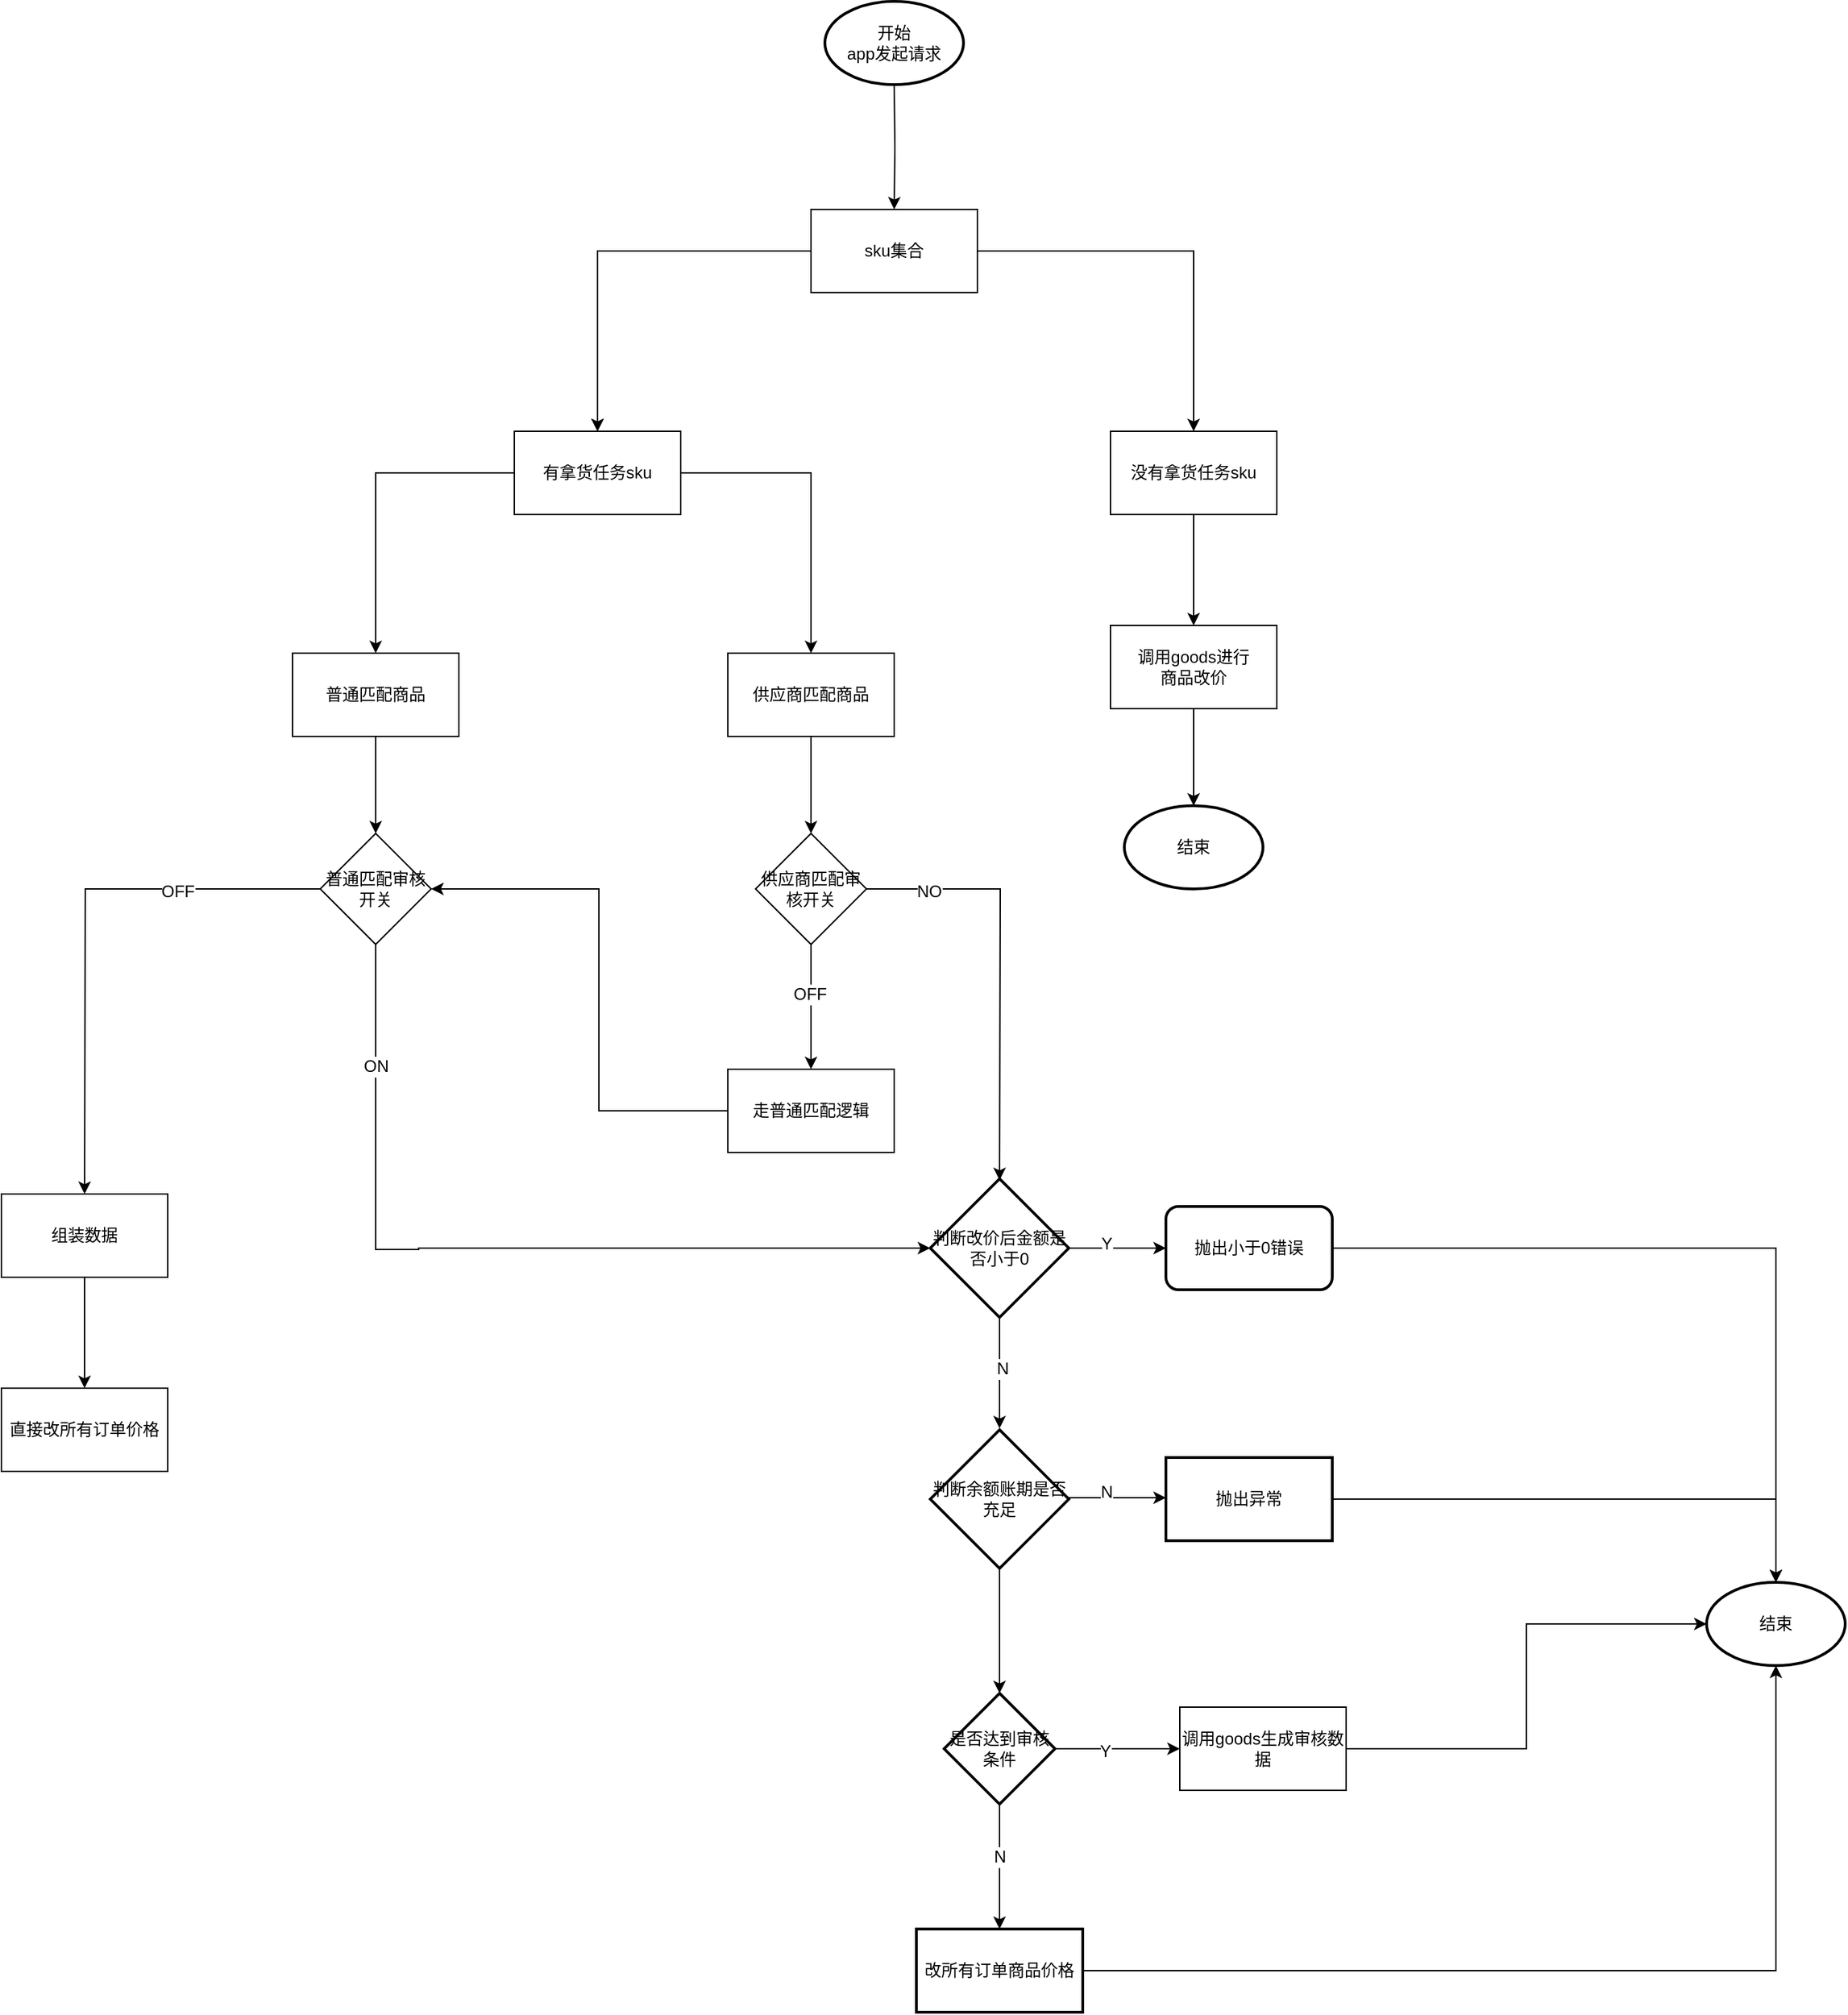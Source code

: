 <mxfile version="22.1.0" type="github">
  <diagram name="第 1 页" id="bine2cX4gsOpG5Ys-mz4">
    <mxGraphModel dx="1994" dy="602" grid="1" gridSize="10" guides="1" tooltips="1" connect="1" arrows="1" fold="1" page="1" pageScale="1" pageWidth="827" pageHeight="1169" math="0" shadow="0">
      <root>
        <mxCell id="0" />
        <mxCell id="1" parent="0" />
        <mxCell id="95OTykpPr1zENCsGVvWN-3" value="" style="edgeStyle=orthogonalEdgeStyle;rounded=0;orthogonalLoop=1;jettySize=auto;html=1;" edge="1" parent="1" target="95OTykpPr1zENCsGVvWN-2">
          <mxGeometry relative="1" as="geometry">
            <mxPoint x="414" y="130" as="sourcePoint" />
          </mxGeometry>
        </mxCell>
        <mxCell id="95OTykpPr1zENCsGVvWN-5" value="" style="edgeStyle=orthogonalEdgeStyle;rounded=0;orthogonalLoop=1;jettySize=auto;html=1;" edge="1" parent="1" source="95OTykpPr1zENCsGVvWN-2" target="95OTykpPr1zENCsGVvWN-4">
          <mxGeometry relative="1" as="geometry" />
        </mxCell>
        <mxCell id="95OTykpPr1zENCsGVvWN-6" value="" style="edgeStyle=orthogonalEdgeStyle;rounded=0;orthogonalLoop=1;jettySize=auto;html=1;" edge="1" parent="1" source="95OTykpPr1zENCsGVvWN-2" target="95OTykpPr1zENCsGVvWN-4">
          <mxGeometry relative="1" as="geometry" />
        </mxCell>
        <mxCell id="95OTykpPr1zENCsGVvWN-8" value="" style="edgeStyle=orthogonalEdgeStyle;rounded=0;orthogonalLoop=1;jettySize=auto;html=1;" edge="1" parent="1" source="95OTykpPr1zENCsGVvWN-2" target="95OTykpPr1zENCsGVvWN-7">
          <mxGeometry relative="1" as="geometry" />
        </mxCell>
        <mxCell id="95OTykpPr1zENCsGVvWN-2" value="sku集合" style="whiteSpace=wrap;html=1;" vertex="1" parent="1">
          <mxGeometry x="354" y="220" width="120" height="60" as="geometry" />
        </mxCell>
        <mxCell id="95OTykpPr1zENCsGVvWN-14" value="" style="edgeStyle=orthogonalEdgeStyle;rounded=0;orthogonalLoop=1;jettySize=auto;html=1;" edge="1" parent="1" source="95OTykpPr1zENCsGVvWN-4" target="95OTykpPr1zENCsGVvWN-13">
          <mxGeometry relative="1" as="geometry" />
        </mxCell>
        <mxCell id="95OTykpPr1zENCsGVvWN-16" value="" style="edgeStyle=orthogonalEdgeStyle;rounded=0;orthogonalLoop=1;jettySize=auto;html=1;" edge="1" parent="1" source="95OTykpPr1zENCsGVvWN-4" target="95OTykpPr1zENCsGVvWN-15">
          <mxGeometry relative="1" as="geometry" />
        </mxCell>
        <mxCell id="95OTykpPr1zENCsGVvWN-4" value="有拿货任务sku" style="whiteSpace=wrap;html=1;" vertex="1" parent="1">
          <mxGeometry x="140" y="380" width="120" height="60" as="geometry" />
        </mxCell>
        <mxCell id="95OTykpPr1zENCsGVvWN-10" value="" style="edgeStyle=orthogonalEdgeStyle;rounded=0;orthogonalLoop=1;jettySize=auto;html=1;" edge="1" parent="1" source="95OTykpPr1zENCsGVvWN-7" target="95OTykpPr1zENCsGVvWN-9">
          <mxGeometry relative="1" as="geometry" />
        </mxCell>
        <mxCell id="95OTykpPr1zENCsGVvWN-7" value="没有拿货任务sku" style="whiteSpace=wrap;html=1;" vertex="1" parent="1">
          <mxGeometry x="570" y="380" width="120" height="60" as="geometry" />
        </mxCell>
        <mxCell id="95OTykpPr1zENCsGVvWN-12" value="" style="edgeStyle=orthogonalEdgeStyle;rounded=0;orthogonalLoop=1;jettySize=auto;html=1;" edge="1" parent="1" source="95OTykpPr1zENCsGVvWN-9">
          <mxGeometry relative="1" as="geometry">
            <mxPoint x="630" y="650" as="targetPoint" />
          </mxGeometry>
        </mxCell>
        <mxCell id="95OTykpPr1zENCsGVvWN-9" value="调用goods进行&lt;br&gt;商品改价" style="whiteSpace=wrap;html=1;" vertex="1" parent="1">
          <mxGeometry x="570" y="520" width="120" height="60" as="geometry" />
        </mxCell>
        <mxCell id="95OTykpPr1zENCsGVvWN-20" value="" style="edgeStyle=orthogonalEdgeStyle;rounded=0;orthogonalLoop=1;jettySize=auto;html=1;fontFamily=Helvetica;fontSize=12;fontColor=default;" edge="1" parent="1" source="95OTykpPr1zENCsGVvWN-13" target="95OTykpPr1zENCsGVvWN-19">
          <mxGeometry relative="1" as="geometry" />
        </mxCell>
        <mxCell id="95OTykpPr1zENCsGVvWN-13" value="普通匹配商品" style="whiteSpace=wrap;html=1;" vertex="1" parent="1">
          <mxGeometry x="-20" y="540" width="120" height="60" as="geometry" />
        </mxCell>
        <mxCell id="95OTykpPr1zENCsGVvWN-18" value="" style="edgeStyle=orthogonalEdgeStyle;rounded=0;orthogonalLoop=1;jettySize=auto;html=1;fontFamily=Helvetica;fontSize=12;fontColor=default;" edge="1" parent="1" source="95OTykpPr1zENCsGVvWN-15" target="95OTykpPr1zENCsGVvWN-17">
          <mxGeometry relative="1" as="geometry" />
        </mxCell>
        <mxCell id="95OTykpPr1zENCsGVvWN-15" value="供应商匹配商品" style="whiteSpace=wrap;html=1;" vertex="1" parent="1">
          <mxGeometry x="294" y="540" width="120" height="60" as="geometry" />
        </mxCell>
        <mxCell id="95OTykpPr1zENCsGVvWN-22" value="" style="edgeStyle=orthogonalEdgeStyle;rounded=0;orthogonalLoop=1;jettySize=auto;html=1;fontFamily=Helvetica;fontSize=12;fontColor=default;" edge="1" parent="1" source="95OTykpPr1zENCsGVvWN-17">
          <mxGeometry relative="1" as="geometry">
            <mxPoint x="490" y="920" as="targetPoint" />
          </mxGeometry>
        </mxCell>
        <mxCell id="95OTykpPr1zENCsGVvWN-80" value="NO" style="edgeLabel;html=1;align=center;verticalAlign=middle;resizable=0;points=[];fontSize=12;fontFamily=Helvetica;fontColor=default;" vertex="1" connectable="0" parent="95OTykpPr1zENCsGVvWN-22">
          <mxGeometry x="-0.706" y="-2" relative="1" as="geometry">
            <mxPoint as="offset" />
          </mxGeometry>
        </mxCell>
        <mxCell id="95OTykpPr1zENCsGVvWN-24" value="" style="edgeStyle=orthogonalEdgeStyle;rounded=0;orthogonalLoop=1;jettySize=auto;html=1;fontFamily=Helvetica;fontSize=12;fontColor=default;" edge="1" parent="1" source="95OTykpPr1zENCsGVvWN-17" target="95OTykpPr1zENCsGVvWN-23">
          <mxGeometry relative="1" as="geometry" />
        </mxCell>
        <mxCell id="95OTykpPr1zENCsGVvWN-26" value="OFF" style="edgeLabel;html=1;align=center;verticalAlign=middle;resizable=0;points=[];fontSize=12;fontFamily=Helvetica;fontColor=default;" vertex="1" connectable="0" parent="95OTykpPr1zENCsGVvWN-24">
          <mxGeometry x="-0.2" y="-1" relative="1" as="geometry">
            <mxPoint as="offset" />
          </mxGeometry>
        </mxCell>
        <mxCell id="95OTykpPr1zENCsGVvWN-17" value="供应商匹配审核开关" style="rhombus;whiteSpace=wrap;html=1;" vertex="1" parent="1">
          <mxGeometry x="314" y="670" width="80" height="80" as="geometry" />
        </mxCell>
        <mxCell id="95OTykpPr1zENCsGVvWN-28" value="" style="edgeStyle=orthogonalEdgeStyle;rounded=0;orthogonalLoop=1;jettySize=auto;html=1;fontFamily=Helvetica;fontSize=12;fontColor=default;" edge="1" parent="1" source="95OTykpPr1zENCsGVvWN-19">
          <mxGeometry relative="1" as="geometry">
            <mxPoint x="-170" y="930" as="targetPoint" />
          </mxGeometry>
        </mxCell>
        <mxCell id="95OTykpPr1zENCsGVvWN-31" value="OFF" style="edgeLabel;html=1;align=center;verticalAlign=middle;resizable=0;points=[];fontSize=12;fontFamily=Helvetica;fontColor=default;" vertex="1" connectable="0" parent="95OTykpPr1zENCsGVvWN-28">
          <mxGeometry x="-0.471" y="2" relative="1" as="geometry">
            <mxPoint as="offset" />
          </mxGeometry>
        </mxCell>
        <mxCell id="95OTykpPr1zENCsGVvWN-78" style="edgeStyle=orthogonalEdgeStyle;rounded=0;orthogonalLoop=1;jettySize=auto;html=1;fontFamily=Helvetica;fontSize=12;fontColor=default;entryX=0;entryY=0.5;entryDx=0;entryDy=0;entryPerimeter=0;" edge="1" parent="1" source="95OTykpPr1zENCsGVvWN-19" target="95OTykpPr1zENCsGVvWN-49">
          <mxGeometry relative="1" as="geometry">
            <mxPoint x="70" y="1080" as="targetPoint" />
            <Array as="points">
              <mxPoint x="40" y="970" />
              <mxPoint x="71" y="970" />
              <mxPoint x="440" y="969" />
            </Array>
          </mxGeometry>
        </mxCell>
        <mxCell id="95OTykpPr1zENCsGVvWN-79" value="ON" style="edgeLabel;html=1;align=center;verticalAlign=middle;resizable=0;points=[];fontSize=12;fontFamily=Helvetica;fontColor=default;" vertex="1" connectable="0" parent="95OTykpPr1zENCsGVvWN-78">
          <mxGeometry x="-0.717" relative="1" as="geometry">
            <mxPoint as="offset" />
          </mxGeometry>
        </mxCell>
        <mxCell id="95OTykpPr1zENCsGVvWN-19" value="普通匹配审核开关" style="rhombus;whiteSpace=wrap;html=1;" vertex="1" parent="1">
          <mxGeometry y="670" width="80" height="80" as="geometry" />
        </mxCell>
        <mxCell id="95OTykpPr1zENCsGVvWN-35" style="edgeStyle=orthogonalEdgeStyle;rounded=0;orthogonalLoop=1;jettySize=auto;html=1;fontFamily=Helvetica;fontSize=12;fontColor=default;entryX=1;entryY=0.5;entryDx=0;entryDy=0;" edge="1" parent="1" source="95OTykpPr1zENCsGVvWN-23" target="95OTykpPr1zENCsGVvWN-19">
          <mxGeometry relative="1" as="geometry">
            <mxPoint x="200" y="660" as="targetPoint" />
            <Array as="points">
              <mxPoint x="201" y="870" />
              <mxPoint x="201" y="710" />
            </Array>
          </mxGeometry>
        </mxCell>
        <mxCell id="95OTykpPr1zENCsGVvWN-23" value="走普通匹配逻辑" style="whiteSpace=wrap;html=1;" vertex="1" parent="1">
          <mxGeometry x="294" y="840" width="120" height="60" as="geometry" />
        </mxCell>
        <mxCell id="95OTykpPr1zENCsGVvWN-84" value="" style="edgeStyle=orthogonalEdgeStyle;rounded=0;orthogonalLoop=1;jettySize=auto;html=1;fontFamily=Helvetica;fontSize=12;fontColor=default;" edge="1" parent="1" source="95OTykpPr1zENCsGVvWN-29" target="95OTykpPr1zENCsGVvWN-83">
          <mxGeometry relative="1" as="geometry" />
        </mxCell>
        <mxCell id="95OTykpPr1zENCsGVvWN-29" value="组装数据" style="whiteSpace=wrap;html=1;" vertex="1" parent="1">
          <mxGeometry x="-230" y="930" width="120" height="60" as="geometry" />
        </mxCell>
        <mxCell id="95OTykpPr1zENCsGVvWN-37" value="调用goods生成审核数据" style="whiteSpace=wrap;html=1;" vertex="1" parent="1">
          <mxGeometry x="620" y="1300" width="120" height="60" as="geometry" />
        </mxCell>
        <mxCell id="95OTykpPr1zENCsGVvWN-45" value="开始&lt;br style=&quot;border-color: var(--border-color);&quot;&gt;app发起请求" style="strokeWidth=2;html=1;shape=mxgraph.flowchart.start_1;whiteSpace=wrap;strokeColor=default;align=center;verticalAlign=middle;fontFamily=Helvetica;fontSize=12;fontColor=default;fillColor=default;" vertex="1" parent="1">
          <mxGeometry x="364" y="70" width="100" height="60" as="geometry" />
        </mxCell>
        <mxCell id="95OTykpPr1zENCsGVvWN-47" value="结束" style="strokeWidth=2;html=1;shape=mxgraph.flowchart.start_1;whiteSpace=wrap;strokeColor=default;align=center;verticalAlign=middle;fontFamily=Helvetica;fontSize=12;fontColor=default;fillColor=default;" vertex="1" parent="1">
          <mxGeometry x="580" y="650" width="100" height="60" as="geometry" />
        </mxCell>
        <mxCell id="95OTykpPr1zENCsGVvWN-48" value="结束" style="strokeWidth=2;html=1;shape=mxgraph.flowchart.start_1;whiteSpace=wrap;strokeColor=default;align=center;verticalAlign=middle;fontFamily=Helvetica;fontSize=12;fontColor=default;fillColor=default;" vertex="1" parent="1">
          <mxGeometry x="1000" y="1210" width="100" height="60" as="geometry" />
        </mxCell>
        <mxCell id="95OTykpPr1zENCsGVvWN-54" value="" style="edgeStyle=orthogonalEdgeStyle;rounded=0;orthogonalLoop=1;jettySize=auto;html=1;fontFamily=Helvetica;fontSize=12;fontColor=default;" edge="1" parent="1" source="95OTykpPr1zENCsGVvWN-49" target="95OTykpPr1zENCsGVvWN-53">
          <mxGeometry relative="1" as="geometry" />
        </mxCell>
        <mxCell id="95OTykpPr1zENCsGVvWN-56" value="Y" style="edgeLabel;html=1;align=center;verticalAlign=middle;resizable=0;points=[];fontSize=12;fontFamily=Helvetica;fontColor=default;" vertex="1" connectable="0" parent="95OTykpPr1zENCsGVvWN-54">
          <mxGeometry x="-0.246" y="3" relative="1" as="geometry">
            <mxPoint as="offset" />
          </mxGeometry>
        </mxCell>
        <mxCell id="95OTykpPr1zENCsGVvWN-58" value="" style="edgeStyle=orthogonalEdgeStyle;rounded=0;orthogonalLoop=1;jettySize=auto;html=1;fontFamily=Helvetica;fontSize=12;fontColor=default;" edge="1" parent="1" source="95OTykpPr1zENCsGVvWN-49">
          <mxGeometry relative="1" as="geometry">
            <mxPoint x="490" y="1099" as="targetPoint" />
          </mxGeometry>
        </mxCell>
        <mxCell id="95OTykpPr1zENCsGVvWN-59" value="N" style="edgeLabel;html=1;align=center;verticalAlign=middle;resizable=0;points=[];fontSize=12;fontFamily=Helvetica;fontColor=default;" vertex="1" connectable="0" parent="95OTykpPr1zENCsGVvWN-58">
          <mxGeometry x="-0.094" y="2" relative="1" as="geometry">
            <mxPoint as="offset" />
          </mxGeometry>
        </mxCell>
        <mxCell id="95OTykpPr1zENCsGVvWN-49" value="判断改价后金额是否小于0" style="strokeWidth=2;html=1;shape=mxgraph.flowchart.decision;whiteSpace=wrap;strokeColor=default;align=center;verticalAlign=middle;fontFamily=Helvetica;fontSize=12;fontColor=default;fillColor=default;" vertex="1" parent="1">
          <mxGeometry x="440" y="919" width="100" height="100" as="geometry" />
        </mxCell>
        <mxCell id="95OTykpPr1zENCsGVvWN-53" value="抛出小于0错误" style="rounded=1;whiteSpace=wrap;html=1;strokeWidth=2;" vertex="1" parent="1">
          <mxGeometry x="610" y="939" width="120" height="60" as="geometry" />
        </mxCell>
        <mxCell id="95OTykpPr1zENCsGVvWN-61" value="" style="edgeStyle=orthogonalEdgeStyle;rounded=0;orthogonalLoop=1;jettySize=auto;html=1;fontFamily=Helvetica;fontSize=12;fontColor=default;" edge="1" parent="1">
          <mxGeometry relative="1" as="geometry">
            <mxPoint x="540" y="1149" as="sourcePoint" />
            <mxPoint x="610" y="1149" as="targetPoint" />
          </mxGeometry>
        </mxCell>
        <mxCell id="95OTykpPr1zENCsGVvWN-62" value="N" style="edgeLabel;html=1;align=center;verticalAlign=middle;resizable=0;points=[];fontSize=12;fontFamily=Helvetica;fontColor=default;" vertex="1" connectable="0" parent="95OTykpPr1zENCsGVvWN-61">
          <mxGeometry x="-0.225" y="4" relative="1" as="geometry">
            <mxPoint as="offset" />
          </mxGeometry>
        </mxCell>
        <mxCell id="95OTykpPr1zENCsGVvWN-69" value="" style="edgeStyle=orthogonalEdgeStyle;rounded=0;orthogonalLoop=1;jettySize=auto;html=1;fontFamily=Helvetica;fontSize=12;fontColor=default;" edge="1" parent="1" source="95OTykpPr1zENCsGVvWN-57" target="95OTykpPr1zENCsGVvWN-68">
          <mxGeometry relative="1" as="geometry" />
        </mxCell>
        <mxCell id="95OTykpPr1zENCsGVvWN-57" value="判断余额账期是否充足" style="strokeWidth=2;html=1;shape=mxgraph.flowchart.decision;whiteSpace=wrap;strokeColor=default;align=center;verticalAlign=middle;fontFamily=Helvetica;fontSize=12;fontColor=default;fillColor=default;" vertex="1" parent="1">
          <mxGeometry x="440" y="1100" width="100" height="100" as="geometry" />
        </mxCell>
        <mxCell id="95OTykpPr1zENCsGVvWN-66" style="edgeStyle=orthogonalEdgeStyle;rounded=0;orthogonalLoop=1;jettySize=auto;html=1;fontFamily=Helvetica;fontSize=12;fontColor=default;" edge="1" parent="1" source="95OTykpPr1zENCsGVvWN-60" target="95OTykpPr1zENCsGVvWN-48">
          <mxGeometry relative="1" as="geometry" />
        </mxCell>
        <mxCell id="95OTykpPr1zENCsGVvWN-60" value="抛出异常" style="whiteSpace=wrap;html=1;strokeWidth=2;" vertex="1" parent="1">
          <mxGeometry x="610" y="1120" width="120" height="60" as="geometry" />
        </mxCell>
        <mxCell id="95OTykpPr1zENCsGVvWN-65" style="edgeStyle=orthogonalEdgeStyle;rounded=0;orthogonalLoop=1;jettySize=auto;html=1;entryX=0.5;entryY=0;entryDx=0;entryDy=0;entryPerimeter=0;fontFamily=Helvetica;fontSize=12;fontColor=default;" edge="1" parent="1" source="95OTykpPr1zENCsGVvWN-53" target="95OTykpPr1zENCsGVvWN-48">
          <mxGeometry relative="1" as="geometry" />
        </mxCell>
        <mxCell id="95OTykpPr1zENCsGVvWN-70" style="edgeStyle=orthogonalEdgeStyle;rounded=0;orthogonalLoop=1;jettySize=auto;html=1;entryX=0;entryY=0.5;entryDx=0;entryDy=0;fontFamily=Helvetica;fontSize=12;fontColor=default;" edge="1" parent="1" source="95OTykpPr1zENCsGVvWN-68" target="95OTykpPr1zENCsGVvWN-37">
          <mxGeometry relative="1" as="geometry" />
        </mxCell>
        <mxCell id="95OTykpPr1zENCsGVvWN-71" value="Y" style="edgeLabel;html=1;align=center;verticalAlign=middle;resizable=0;points=[];fontSize=12;fontFamily=Helvetica;fontColor=default;" vertex="1" connectable="0" parent="95OTykpPr1zENCsGVvWN-70">
          <mxGeometry x="-0.215" y="-2" relative="1" as="geometry">
            <mxPoint as="offset" />
          </mxGeometry>
        </mxCell>
        <mxCell id="95OTykpPr1zENCsGVvWN-73" value="" style="edgeStyle=orthogonalEdgeStyle;rounded=0;orthogonalLoop=1;jettySize=auto;html=1;fontFamily=Helvetica;fontSize=12;fontColor=default;" edge="1" parent="1" source="95OTykpPr1zENCsGVvWN-68" target="95OTykpPr1zENCsGVvWN-72">
          <mxGeometry relative="1" as="geometry" />
        </mxCell>
        <mxCell id="95OTykpPr1zENCsGVvWN-74" value="N" style="edgeLabel;html=1;align=center;verticalAlign=middle;resizable=0;points=[];fontSize=12;fontFamily=Helvetica;fontColor=default;" vertex="1" connectable="0" parent="95OTykpPr1zENCsGVvWN-73">
          <mxGeometry x="-0.161" relative="1" as="geometry">
            <mxPoint as="offset" />
          </mxGeometry>
        </mxCell>
        <mxCell id="95OTykpPr1zENCsGVvWN-68" value="是否达到审核条件" style="rhombus;whiteSpace=wrap;html=1;strokeWidth=2;" vertex="1" parent="1">
          <mxGeometry x="450" y="1290" width="80" height="80" as="geometry" />
        </mxCell>
        <mxCell id="95OTykpPr1zENCsGVvWN-72" value="改所有订单商品价格" style="whiteSpace=wrap;html=1;strokeWidth=2;" vertex="1" parent="1">
          <mxGeometry x="430" y="1460" width="120" height="60" as="geometry" />
        </mxCell>
        <mxCell id="95OTykpPr1zENCsGVvWN-76" style="edgeStyle=orthogonalEdgeStyle;rounded=0;orthogonalLoop=1;jettySize=auto;html=1;entryX=0;entryY=0.5;entryDx=0;entryDy=0;entryPerimeter=0;fontFamily=Helvetica;fontSize=12;fontColor=default;" edge="1" parent="1" source="95OTykpPr1zENCsGVvWN-37" target="95OTykpPr1zENCsGVvWN-48">
          <mxGeometry relative="1" as="geometry" />
        </mxCell>
        <mxCell id="95OTykpPr1zENCsGVvWN-77" style="edgeStyle=orthogonalEdgeStyle;rounded=0;orthogonalLoop=1;jettySize=auto;html=1;entryX=0.5;entryY=1;entryDx=0;entryDy=0;entryPerimeter=0;fontFamily=Helvetica;fontSize=12;fontColor=default;" edge="1" parent="1" source="95OTykpPr1zENCsGVvWN-72" target="95OTykpPr1zENCsGVvWN-48">
          <mxGeometry relative="1" as="geometry" />
        </mxCell>
        <mxCell id="95OTykpPr1zENCsGVvWN-83" value="直接改所有订单价格" style="whiteSpace=wrap;html=1;" vertex="1" parent="1">
          <mxGeometry x="-230" y="1070" width="120" height="60" as="geometry" />
        </mxCell>
      </root>
    </mxGraphModel>
  </diagram>
</mxfile>
